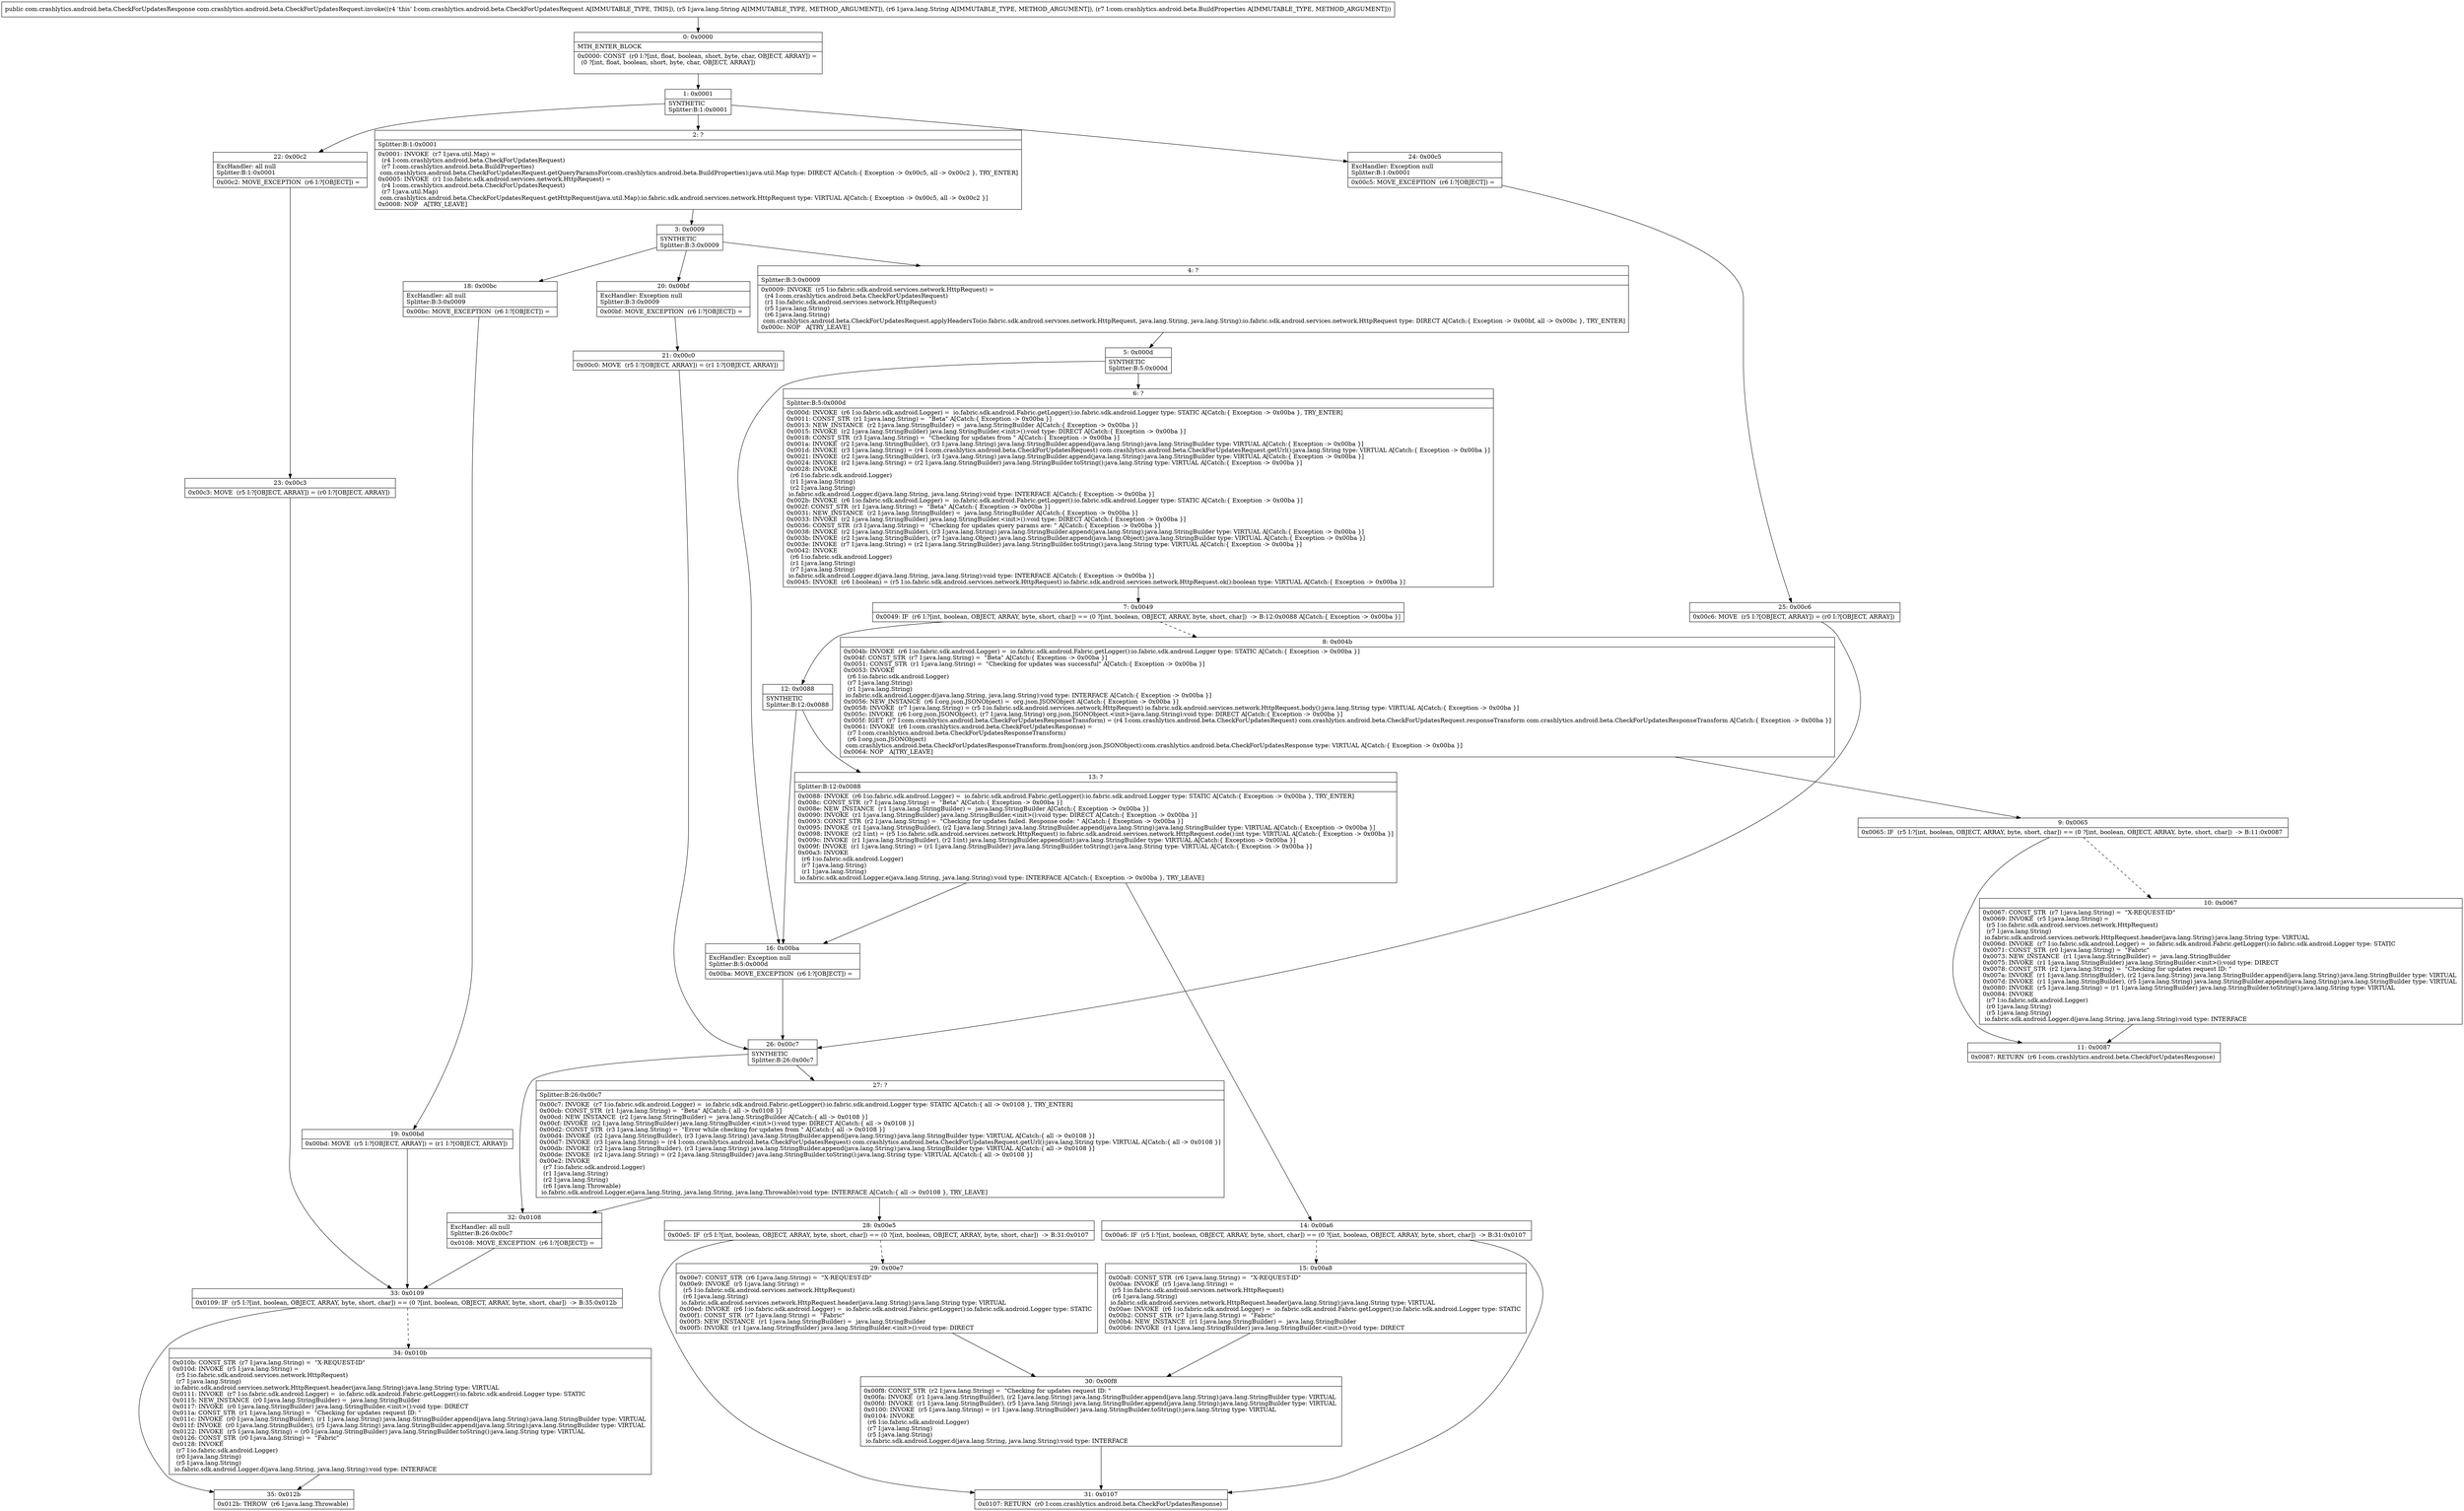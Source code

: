 digraph "CFG forcom.crashlytics.android.beta.CheckForUpdatesRequest.invoke(Ljava\/lang\/String;Ljava\/lang\/String;Lcom\/crashlytics\/android\/beta\/BuildProperties;)Lcom\/crashlytics\/android\/beta\/CheckForUpdatesResponse;" {
Node_0 [shape=record,label="{0\:\ 0x0000|MTH_ENTER_BLOCK\l|0x0000: CONST  (r0 I:?[int, float, boolean, short, byte, char, OBJECT, ARRAY]) = \l  (0 ?[int, float, boolean, short, byte, char, OBJECT, ARRAY])\l \l}"];
Node_1 [shape=record,label="{1\:\ 0x0001|SYNTHETIC\lSplitter:B:1:0x0001\l}"];
Node_2 [shape=record,label="{2\:\ ?|Splitter:B:1:0x0001\l|0x0001: INVOKE  (r7 I:java.util.Map) = \l  (r4 I:com.crashlytics.android.beta.CheckForUpdatesRequest)\l  (r7 I:com.crashlytics.android.beta.BuildProperties)\l com.crashlytics.android.beta.CheckForUpdatesRequest.getQueryParamsFor(com.crashlytics.android.beta.BuildProperties):java.util.Map type: DIRECT A[Catch:\{ Exception \-\> 0x00c5, all \-\> 0x00c2 \}, TRY_ENTER]\l0x0005: INVOKE  (r1 I:io.fabric.sdk.android.services.network.HttpRequest) = \l  (r4 I:com.crashlytics.android.beta.CheckForUpdatesRequest)\l  (r7 I:java.util.Map)\l com.crashlytics.android.beta.CheckForUpdatesRequest.getHttpRequest(java.util.Map):io.fabric.sdk.android.services.network.HttpRequest type: VIRTUAL A[Catch:\{ Exception \-\> 0x00c5, all \-\> 0x00c2 \}]\l0x0008: NOP   A[TRY_LEAVE]\l}"];
Node_3 [shape=record,label="{3\:\ 0x0009|SYNTHETIC\lSplitter:B:3:0x0009\l}"];
Node_4 [shape=record,label="{4\:\ ?|Splitter:B:3:0x0009\l|0x0009: INVOKE  (r5 I:io.fabric.sdk.android.services.network.HttpRequest) = \l  (r4 I:com.crashlytics.android.beta.CheckForUpdatesRequest)\l  (r1 I:io.fabric.sdk.android.services.network.HttpRequest)\l  (r5 I:java.lang.String)\l  (r6 I:java.lang.String)\l com.crashlytics.android.beta.CheckForUpdatesRequest.applyHeadersTo(io.fabric.sdk.android.services.network.HttpRequest, java.lang.String, java.lang.String):io.fabric.sdk.android.services.network.HttpRequest type: DIRECT A[Catch:\{ Exception \-\> 0x00bf, all \-\> 0x00bc \}, TRY_ENTER]\l0x000c: NOP   A[TRY_LEAVE]\l}"];
Node_5 [shape=record,label="{5\:\ 0x000d|SYNTHETIC\lSplitter:B:5:0x000d\l}"];
Node_6 [shape=record,label="{6\:\ ?|Splitter:B:5:0x000d\l|0x000d: INVOKE  (r6 I:io.fabric.sdk.android.Logger) =  io.fabric.sdk.android.Fabric.getLogger():io.fabric.sdk.android.Logger type: STATIC A[Catch:\{ Exception \-\> 0x00ba \}, TRY_ENTER]\l0x0011: CONST_STR  (r1 I:java.lang.String) =  \"Beta\" A[Catch:\{ Exception \-\> 0x00ba \}]\l0x0013: NEW_INSTANCE  (r2 I:java.lang.StringBuilder) =  java.lang.StringBuilder A[Catch:\{ Exception \-\> 0x00ba \}]\l0x0015: INVOKE  (r2 I:java.lang.StringBuilder) java.lang.StringBuilder.\<init\>():void type: DIRECT A[Catch:\{ Exception \-\> 0x00ba \}]\l0x0018: CONST_STR  (r3 I:java.lang.String) =  \"Checking for updates from \" A[Catch:\{ Exception \-\> 0x00ba \}]\l0x001a: INVOKE  (r2 I:java.lang.StringBuilder), (r3 I:java.lang.String) java.lang.StringBuilder.append(java.lang.String):java.lang.StringBuilder type: VIRTUAL A[Catch:\{ Exception \-\> 0x00ba \}]\l0x001d: INVOKE  (r3 I:java.lang.String) = (r4 I:com.crashlytics.android.beta.CheckForUpdatesRequest) com.crashlytics.android.beta.CheckForUpdatesRequest.getUrl():java.lang.String type: VIRTUAL A[Catch:\{ Exception \-\> 0x00ba \}]\l0x0021: INVOKE  (r2 I:java.lang.StringBuilder), (r3 I:java.lang.String) java.lang.StringBuilder.append(java.lang.String):java.lang.StringBuilder type: VIRTUAL A[Catch:\{ Exception \-\> 0x00ba \}]\l0x0024: INVOKE  (r2 I:java.lang.String) = (r2 I:java.lang.StringBuilder) java.lang.StringBuilder.toString():java.lang.String type: VIRTUAL A[Catch:\{ Exception \-\> 0x00ba \}]\l0x0028: INVOKE  \l  (r6 I:io.fabric.sdk.android.Logger)\l  (r1 I:java.lang.String)\l  (r2 I:java.lang.String)\l io.fabric.sdk.android.Logger.d(java.lang.String, java.lang.String):void type: INTERFACE A[Catch:\{ Exception \-\> 0x00ba \}]\l0x002b: INVOKE  (r6 I:io.fabric.sdk.android.Logger) =  io.fabric.sdk.android.Fabric.getLogger():io.fabric.sdk.android.Logger type: STATIC A[Catch:\{ Exception \-\> 0x00ba \}]\l0x002f: CONST_STR  (r1 I:java.lang.String) =  \"Beta\" A[Catch:\{ Exception \-\> 0x00ba \}]\l0x0031: NEW_INSTANCE  (r2 I:java.lang.StringBuilder) =  java.lang.StringBuilder A[Catch:\{ Exception \-\> 0x00ba \}]\l0x0033: INVOKE  (r2 I:java.lang.StringBuilder) java.lang.StringBuilder.\<init\>():void type: DIRECT A[Catch:\{ Exception \-\> 0x00ba \}]\l0x0036: CONST_STR  (r3 I:java.lang.String) =  \"Checking for updates query params are: \" A[Catch:\{ Exception \-\> 0x00ba \}]\l0x0038: INVOKE  (r2 I:java.lang.StringBuilder), (r3 I:java.lang.String) java.lang.StringBuilder.append(java.lang.String):java.lang.StringBuilder type: VIRTUAL A[Catch:\{ Exception \-\> 0x00ba \}]\l0x003b: INVOKE  (r2 I:java.lang.StringBuilder), (r7 I:java.lang.Object) java.lang.StringBuilder.append(java.lang.Object):java.lang.StringBuilder type: VIRTUAL A[Catch:\{ Exception \-\> 0x00ba \}]\l0x003e: INVOKE  (r7 I:java.lang.String) = (r2 I:java.lang.StringBuilder) java.lang.StringBuilder.toString():java.lang.String type: VIRTUAL A[Catch:\{ Exception \-\> 0x00ba \}]\l0x0042: INVOKE  \l  (r6 I:io.fabric.sdk.android.Logger)\l  (r1 I:java.lang.String)\l  (r7 I:java.lang.String)\l io.fabric.sdk.android.Logger.d(java.lang.String, java.lang.String):void type: INTERFACE A[Catch:\{ Exception \-\> 0x00ba \}]\l0x0045: INVOKE  (r6 I:boolean) = (r5 I:io.fabric.sdk.android.services.network.HttpRequest) io.fabric.sdk.android.services.network.HttpRequest.ok():boolean type: VIRTUAL A[Catch:\{ Exception \-\> 0x00ba \}]\l}"];
Node_7 [shape=record,label="{7\:\ 0x0049|0x0049: IF  (r6 I:?[int, boolean, OBJECT, ARRAY, byte, short, char]) == (0 ?[int, boolean, OBJECT, ARRAY, byte, short, char])  \-\> B:12:0x0088 A[Catch:\{ Exception \-\> 0x00ba \}]\l}"];
Node_8 [shape=record,label="{8\:\ 0x004b|0x004b: INVOKE  (r6 I:io.fabric.sdk.android.Logger) =  io.fabric.sdk.android.Fabric.getLogger():io.fabric.sdk.android.Logger type: STATIC A[Catch:\{ Exception \-\> 0x00ba \}]\l0x004f: CONST_STR  (r7 I:java.lang.String) =  \"Beta\" A[Catch:\{ Exception \-\> 0x00ba \}]\l0x0051: CONST_STR  (r1 I:java.lang.String) =  \"Checking for updates was successful\" A[Catch:\{ Exception \-\> 0x00ba \}]\l0x0053: INVOKE  \l  (r6 I:io.fabric.sdk.android.Logger)\l  (r7 I:java.lang.String)\l  (r1 I:java.lang.String)\l io.fabric.sdk.android.Logger.d(java.lang.String, java.lang.String):void type: INTERFACE A[Catch:\{ Exception \-\> 0x00ba \}]\l0x0056: NEW_INSTANCE  (r6 I:org.json.JSONObject) =  org.json.JSONObject A[Catch:\{ Exception \-\> 0x00ba \}]\l0x0058: INVOKE  (r7 I:java.lang.String) = (r5 I:io.fabric.sdk.android.services.network.HttpRequest) io.fabric.sdk.android.services.network.HttpRequest.body():java.lang.String type: VIRTUAL A[Catch:\{ Exception \-\> 0x00ba \}]\l0x005c: INVOKE  (r6 I:org.json.JSONObject), (r7 I:java.lang.String) org.json.JSONObject.\<init\>(java.lang.String):void type: DIRECT A[Catch:\{ Exception \-\> 0x00ba \}]\l0x005f: IGET  (r7 I:com.crashlytics.android.beta.CheckForUpdatesResponseTransform) = (r4 I:com.crashlytics.android.beta.CheckForUpdatesRequest) com.crashlytics.android.beta.CheckForUpdatesRequest.responseTransform com.crashlytics.android.beta.CheckForUpdatesResponseTransform A[Catch:\{ Exception \-\> 0x00ba \}]\l0x0061: INVOKE  (r6 I:com.crashlytics.android.beta.CheckForUpdatesResponse) = \l  (r7 I:com.crashlytics.android.beta.CheckForUpdatesResponseTransform)\l  (r6 I:org.json.JSONObject)\l com.crashlytics.android.beta.CheckForUpdatesResponseTransform.fromJson(org.json.JSONObject):com.crashlytics.android.beta.CheckForUpdatesResponse type: VIRTUAL A[Catch:\{ Exception \-\> 0x00ba \}]\l0x0064: NOP   A[TRY_LEAVE]\l}"];
Node_9 [shape=record,label="{9\:\ 0x0065|0x0065: IF  (r5 I:?[int, boolean, OBJECT, ARRAY, byte, short, char]) == (0 ?[int, boolean, OBJECT, ARRAY, byte, short, char])  \-\> B:11:0x0087 \l}"];
Node_10 [shape=record,label="{10\:\ 0x0067|0x0067: CONST_STR  (r7 I:java.lang.String) =  \"X\-REQUEST\-ID\" \l0x0069: INVOKE  (r5 I:java.lang.String) = \l  (r5 I:io.fabric.sdk.android.services.network.HttpRequest)\l  (r7 I:java.lang.String)\l io.fabric.sdk.android.services.network.HttpRequest.header(java.lang.String):java.lang.String type: VIRTUAL \l0x006d: INVOKE  (r7 I:io.fabric.sdk.android.Logger) =  io.fabric.sdk.android.Fabric.getLogger():io.fabric.sdk.android.Logger type: STATIC \l0x0071: CONST_STR  (r0 I:java.lang.String) =  \"Fabric\" \l0x0073: NEW_INSTANCE  (r1 I:java.lang.StringBuilder) =  java.lang.StringBuilder \l0x0075: INVOKE  (r1 I:java.lang.StringBuilder) java.lang.StringBuilder.\<init\>():void type: DIRECT \l0x0078: CONST_STR  (r2 I:java.lang.String) =  \"Checking for updates request ID: \" \l0x007a: INVOKE  (r1 I:java.lang.StringBuilder), (r2 I:java.lang.String) java.lang.StringBuilder.append(java.lang.String):java.lang.StringBuilder type: VIRTUAL \l0x007d: INVOKE  (r1 I:java.lang.StringBuilder), (r5 I:java.lang.String) java.lang.StringBuilder.append(java.lang.String):java.lang.StringBuilder type: VIRTUAL \l0x0080: INVOKE  (r5 I:java.lang.String) = (r1 I:java.lang.StringBuilder) java.lang.StringBuilder.toString():java.lang.String type: VIRTUAL \l0x0084: INVOKE  \l  (r7 I:io.fabric.sdk.android.Logger)\l  (r0 I:java.lang.String)\l  (r5 I:java.lang.String)\l io.fabric.sdk.android.Logger.d(java.lang.String, java.lang.String):void type: INTERFACE \l}"];
Node_11 [shape=record,label="{11\:\ 0x0087|0x0087: RETURN  (r6 I:com.crashlytics.android.beta.CheckForUpdatesResponse) \l}"];
Node_12 [shape=record,label="{12\:\ 0x0088|SYNTHETIC\lSplitter:B:12:0x0088\l}"];
Node_13 [shape=record,label="{13\:\ ?|Splitter:B:12:0x0088\l|0x0088: INVOKE  (r6 I:io.fabric.sdk.android.Logger) =  io.fabric.sdk.android.Fabric.getLogger():io.fabric.sdk.android.Logger type: STATIC A[Catch:\{ Exception \-\> 0x00ba \}, TRY_ENTER]\l0x008c: CONST_STR  (r7 I:java.lang.String) =  \"Beta\" A[Catch:\{ Exception \-\> 0x00ba \}]\l0x008e: NEW_INSTANCE  (r1 I:java.lang.StringBuilder) =  java.lang.StringBuilder A[Catch:\{ Exception \-\> 0x00ba \}]\l0x0090: INVOKE  (r1 I:java.lang.StringBuilder) java.lang.StringBuilder.\<init\>():void type: DIRECT A[Catch:\{ Exception \-\> 0x00ba \}]\l0x0093: CONST_STR  (r2 I:java.lang.String) =  \"Checking for updates failed. Response code: \" A[Catch:\{ Exception \-\> 0x00ba \}]\l0x0095: INVOKE  (r1 I:java.lang.StringBuilder), (r2 I:java.lang.String) java.lang.StringBuilder.append(java.lang.String):java.lang.StringBuilder type: VIRTUAL A[Catch:\{ Exception \-\> 0x00ba \}]\l0x0098: INVOKE  (r2 I:int) = (r5 I:io.fabric.sdk.android.services.network.HttpRequest) io.fabric.sdk.android.services.network.HttpRequest.code():int type: VIRTUAL A[Catch:\{ Exception \-\> 0x00ba \}]\l0x009c: INVOKE  (r1 I:java.lang.StringBuilder), (r2 I:int) java.lang.StringBuilder.append(int):java.lang.StringBuilder type: VIRTUAL A[Catch:\{ Exception \-\> 0x00ba \}]\l0x009f: INVOKE  (r1 I:java.lang.String) = (r1 I:java.lang.StringBuilder) java.lang.StringBuilder.toString():java.lang.String type: VIRTUAL A[Catch:\{ Exception \-\> 0x00ba \}]\l0x00a3: INVOKE  \l  (r6 I:io.fabric.sdk.android.Logger)\l  (r7 I:java.lang.String)\l  (r1 I:java.lang.String)\l io.fabric.sdk.android.Logger.e(java.lang.String, java.lang.String):void type: INTERFACE A[Catch:\{ Exception \-\> 0x00ba \}, TRY_LEAVE]\l}"];
Node_14 [shape=record,label="{14\:\ 0x00a6|0x00a6: IF  (r5 I:?[int, boolean, OBJECT, ARRAY, byte, short, char]) == (0 ?[int, boolean, OBJECT, ARRAY, byte, short, char])  \-\> B:31:0x0107 \l}"];
Node_15 [shape=record,label="{15\:\ 0x00a8|0x00a8: CONST_STR  (r6 I:java.lang.String) =  \"X\-REQUEST\-ID\" \l0x00aa: INVOKE  (r5 I:java.lang.String) = \l  (r5 I:io.fabric.sdk.android.services.network.HttpRequest)\l  (r6 I:java.lang.String)\l io.fabric.sdk.android.services.network.HttpRequest.header(java.lang.String):java.lang.String type: VIRTUAL \l0x00ae: INVOKE  (r6 I:io.fabric.sdk.android.Logger) =  io.fabric.sdk.android.Fabric.getLogger():io.fabric.sdk.android.Logger type: STATIC \l0x00b2: CONST_STR  (r7 I:java.lang.String) =  \"Fabric\" \l0x00b4: NEW_INSTANCE  (r1 I:java.lang.StringBuilder) =  java.lang.StringBuilder \l0x00b6: INVOKE  (r1 I:java.lang.StringBuilder) java.lang.StringBuilder.\<init\>():void type: DIRECT \l}"];
Node_16 [shape=record,label="{16\:\ 0x00ba|ExcHandler: Exception null\lSplitter:B:5:0x000d\l|0x00ba: MOVE_EXCEPTION  (r6 I:?[OBJECT]) =  \l}"];
Node_18 [shape=record,label="{18\:\ 0x00bc|ExcHandler: all null\lSplitter:B:3:0x0009\l|0x00bc: MOVE_EXCEPTION  (r6 I:?[OBJECT]) =  \l}"];
Node_19 [shape=record,label="{19\:\ 0x00bd|0x00bd: MOVE  (r5 I:?[OBJECT, ARRAY]) = (r1 I:?[OBJECT, ARRAY]) \l}"];
Node_20 [shape=record,label="{20\:\ 0x00bf|ExcHandler: Exception null\lSplitter:B:3:0x0009\l|0x00bf: MOVE_EXCEPTION  (r6 I:?[OBJECT]) =  \l}"];
Node_21 [shape=record,label="{21\:\ 0x00c0|0x00c0: MOVE  (r5 I:?[OBJECT, ARRAY]) = (r1 I:?[OBJECT, ARRAY]) \l}"];
Node_22 [shape=record,label="{22\:\ 0x00c2|ExcHandler: all null\lSplitter:B:1:0x0001\l|0x00c2: MOVE_EXCEPTION  (r6 I:?[OBJECT]) =  \l}"];
Node_23 [shape=record,label="{23\:\ 0x00c3|0x00c3: MOVE  (r5 I:?[OBJECT, ARRAY]) = (r0 I:?[OBJECT, ARRAY]) \l}"];
Node_24 [shape=record,label="{24\:\ 0x00c5|ExcHandler: Exception null\lSplitter:B:1:0x0001\l|0x00c5: MOVE_EXCEPTION  (r6 I:?[OBJECT]) =  \l}"];
Node_25 [shape=record,label="{25\:\ 0x00c6|0x00c6: MOVE  (r5 I:?[OBJECT, ARRAY]) = (r0 I:?[OBJECT, ARRAY]) \l}"];
Node_26 [shape=record,label="{26\:\ 0x00c7|SYNTHETIC\lSplitter:B:26:0x00c7\l}"];
Node_27 [shape=record,label="{27\:\ ?|Splitter:B:26:0x00c7\l|0x00c7: INVOKE  (r7 I:io.fabric.sdk.android.Logger) =  io.fabric.sdk.android.Fabric.getLogger():io.fabric.sdk.android.Logger type: STATIC A[Catch:\{ all \-\> 0x0108 \}, TRY_ENTER]\l0x00cb: CONST_STR  (r1 I:java.lang.String) =  \"Beta\" A[Catch:\{ all \-\> 0x0108 \}]\l0x00cd: NEW_INSTANCE  (r2 I:java.lang.StringBuilder) =  java.lang.StringBuilder A[Catch:\{ all \-\> 0x0108 \}]\l0x00cf: INVOKE  (r2 I:java.lang.StringBuilder) java.lang.StringBuilder.\<init\>():void type: DIRECT A[Catch:\{ all \-\> 0x0108 \}]\l0x00d2: CONST_STR  (r3 I:java.lang.String) =  \"Error while checking for updates from \" A[Catch:\{ all \-\> 0x0108 \}]\l0x00d4: INVOKE  (r2 I:java.lang.StringBuilder), (r3 I:java.lang.String) java.lang.StringBuilder.append(java.lang.String):java.lang.StringBuilder type: VIRTUAL A[Catch:\{ all \-\> 0x0108 \}]\l0x00d7: INVOKE  (r3 I:java.lang.String) = (r4 I:com.crashlytics.android.beta.CheckForUpdatesRequest) com.crashlytics.android.beta.CheckForUpdatesRequest.getUrl():java.lang.String type: VIRTUAL A[Catch:\{ all \-\> 0x0108 \}]\l0x00db: INVOKE  (r2 I:java.lang.StringBuilder), (r3 I:java.lang.String) java.lang.StringBuilder.append(java.lang.String):java.lang.StringBuilder type: VIRTUAL A[Catch:\{ all \-\> 0x0108 \}]\l0x00de: INVOKE  (r2 I:java.lang.String) = (r2 I:java.lang.StringBuilder) java.lang.StringBuilder.toString():java.lang.String type: VIRTUAL A[Catch:\{ all \-\> 0x0108 \}]\l0x00e2: INVOKE  \l  (r7 I:io.fabric.sdk.android.Logger)\l  (r1 I:java.lang.String)\l  (r2 I:java.lang.String)\l  (r6 I:java.lang.Throwable)\l io.fabric.sdk.android.Logger.e(java.lang.String, java.lang.String, java.lang.Throwable):void type: INTERFACE A[Catch:\{ all \-\> 0x0108 \}, TRY_LEAVE]\l}"];
Node_28 [shape=record,label="{28\:\ 0x00e5|0x00e5: IF  (r5 I:?[int, boolean, OBJECT, ARRAY, byte, short, char]) == (0 ?[int, boolean, OBJECT, ARRAY, byte, short, char])  \-\> B:31:0x0107 \l}"];
Node_29 [shape=record,label="{29\:\ 0x00e7|0x00e7: CONST_STR  (r6 I:java.lang.String) =  \"X\-REQUEST\-ID\" \l0x00e9: INVOKE  (r5 I:java.lang.String) = \l  (r5 I:io.fabric.sdk.android.services.network.HttpRequest)\l  (r6 I:java.lang.String)\l io.fabric.sdk.android.services.network.HttpRequest.header(java.lang.String):java.lang.String type: VIRTUAL \l0x00ed: INVOKE  (r6 I:io.fabric.sdk.android.Logger) =  io.fabric.sdk.android.Fabric.getLogger():io.fabric.sdk.android.Logger type: STATIC \l0x00f1: CONST_STR  (r7 I:java.lang.String) =  \"Fabric\" \l0x00f3: NEW_INSTANCE  (r1 I:java.lang.StringBuilder) =  java.lang.StringBuilder \l0x00f5: INVOKE  (r1 I:java.lang.StringBuilder) java.lang.StringBuilder.\<init\>():void type: DIRECT \l}"];
Node_30 [shape=record,label="{30\:\ 0x00f8|0x00f8: CONST_STR  (r2 I:java.lang.String) =  \"Checking for updates request ID: \" \l0x00fa: INVOKE  (r1 I:java.lang.StringBuilder), (r2 I:java.lang.String) java.lang.StringBuilder.append(java.lang.String):java.lang.StringBuilder type: VIRTUAL \l0x00fd: INVOKE  (r1 I:java.lang.StringBuilder), (r5 I:java.lang.String) java.lang.StringBuilder.append(java.lang.String):java.lang.StringBuilder type: VIRTUAL \l0x0100: INVOKE  (r5 I:java.lang.String) = (r1 I:java.lang.StringBuilder) java.lang.StringBuilder.toString():java.lang.String type: VIRTUAL \l0x0104: INVOKE  \l  (r6 I:io.fabric.sdk.android.Logger)\l  (r7 I:java.lang.String)\l  (r5 I:java.lang.String)\l io.fabric.sdk.android.Logger.d(java.lang.String, java.lang.String):void type: INTERFACE \l}"];
Node_31 [shape=record,label="{31\:\ 0x0107|0x0107: RETURN  (r0 I:com.crashlytics.android.beta.CheckForUpdatesResponse) \l}"];
Node_32 [shape=record,label="{32\:\ 0x0108|ExcHandler: all null\lSplitter:B:26:0x00c7\l|0x0108: MOVE_EXCEPTION  (r6 I:?[OBJECT]) =  \l}"];
Node_33 [shape=record,label="{33\:\ 0x0109|0x0109: IF  (r5 I:?[int, boolean, OBJECT, ARRAY, byte, short, char]) == (0 ?[int, boolean, OBJECT, ARRAY, byte, short, char])  \-\> B:35:0x012b \l}"];
Node_34 [shape=record,label="{34\:\ 0x010b|0x010b: CONST_STR  (r7 I:java.lang.String) =  \"X\-REQUEST\-ID\" \l0x010d: INVOKE  (r5 I:java.lang.String) = \l  (r5 I:io.fabric.sdk.android.services.network.HttpRequest)\l  (r7 I:java.lang.String)\l io.fabric.sdk.android.services.network.HttpRequest.header(java.lang.String):java.lang.String type: VIRTUAL \l0x0111: INVOKE  (r7 I:io.fabric.sdk.android.Logger) =  io.fabric.sdk.android.Fabric.getLogger():io.fabric.sdk.android.Logger type: STATIC \l0x0115: NEW_INSTANCE  (r0 I:java.lang.StringBuilder) =  java.lang.StringBuilder \l0x0117: INVOKE  (r0 I:java.lang.StringBuilder) java.lang.StringBuilder.\<init\>():void type: DIRECT \l0x011a: CONST_STR  (r1 I:java.lang.String) =  \"Checking for updates request ID: \" \l0x011c: INVOKE  (r0 I:java.lang.StringBuilder), (r1 I:java.lang.String) java.lang.StringBuilder.append(java.lang.String):java.lang.StringBuilder type: VIRTUAL \l0x011f: INVOKE  (r0 I:java.lang.StringBuilder), (r5 I:java.lang.String) java.lang.StringBuilder.append(java.lang.String):java.lang.StringBuilder type: VIRTUAL \l0x0122: INVOKE  (r5 I:java.lang.String) = (r0 I:java.lang.StringBuilder) java.lang.StringBuilder.toString():java.lang.String type: VIRTUAL \l0x0126: CONST_STR  (r0 I:java.lang.String) =  \"Fabric\" \l0x0128: INVOKE  \l  (r7 I:io.fabric.sdk.android.Logger)\l  (r0 I:java.lang.String)\l  (r5 I:java.lang.String)\l io.fabric.sdk.android.Logger.d(java.lang.String, java.lang.String):void type: INTERFACE \l}"];
Node_35 [shape=record,label="{35\:\ 0x012b|0x012b: THROW  (r6 I:java.lang.Throwable) \l}"];
MethodNode[shape=record,label="{public com.crashlytics.android.beta.CheckForUpdatesResponse com.crashlytics.android.beta.CheckForUpdatesRequest.invoke((r4 'this' I:com.crashlytics.android.beta.CheckForUpdatesRequest A[IMMUTABLE_TYPE, THIS]), (r5 I:java.lang.String A[IMMUTABLE_TYPE, METHOD_ARGUMENT]), (r6 I:java.lang.String A[IMMUTABLE_TYPE, METHOD_ARGUMENT]), (r7 I:com.crashlytics.android.beta.BuildProperties A[IMMUTABLE_TYPE, METHOD_ARGUMENT])) }"];
MethodNode -> Node_0;
Node_0 -> Node_1;
Node_1 -> Node_2;
Node_1 -> Node_24;
Node_1 -> Node_22;
Node_2 -> Node_3;
Node_3 -> Node_4;
Node_3 -> Node_20;
Node_3 -> Node_18;
Node_4 -> Node_5;
Node_5 -> Node_6;
Node_5 -> Node_16;
Node_6 -> Node_7;
Node_7 -> Node_8[style=dashed];
Node_7 -> Node_12;
Node_8 -> Node_9;
Node_9 -> Node_10[style=dashed];
Node_9 -> Node_11;
Node_10 -> Node_11;
Node_12 -> Node_13;
Node_12 -> Node_16;
Node_13 -> Node_14;
Node_13 -> Node_16;
Node_14 -> Node_15[style=dashed];
Node_14 -> Node_31;
Node_15 -> Node_30;
Node_16 -> Node_26;
Node_18 -> Node_19;
Node_19 -> Node_33;
Node_20 -> Node_21;
Node_21 -> Node_26;
Node_22 -> Node_23;
Node_23 -> Node_33;
Node_24 -> Node_25;
Node_25 -> Node_26;
Node_26 -> Node_27;
Node_26 -> Node_32;
Node_27 -> Node_28;
Node_27 -> Node_32;
Node_28 -> Node_29[style=dashed];
Node_28 -> Node_31;
Node_29 -> Node_30;
Node_30 -> Node_31;
Node_32 -> Node_33;
Node_33 -> Node_34[style=dashed];
Node_33 -> Node_35;
Node_34 -> Node_35;
}


